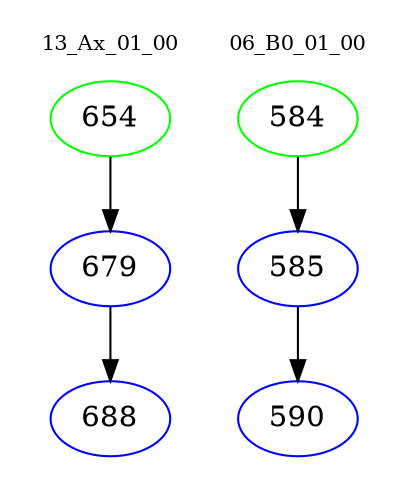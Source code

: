 digraph{
subgraph cluster_0 {
color = white
label = "13_Ax_01_00";
fontsize=10;
T0_654 [label="654", color="green"]
T0_654 -> T0_679 [color="black"]
T0_679 [label="679", color="blue"]
T0_679 -> T0_688 [color="black"]
T0_688 [label="688", color="blue"]
}
subgraph cluster_1 {
color = white
label = "06_B0_01_00";
fontsize=10;
T1_584 [label="584", color="green"]
T1_584 -> T1_585 [color="black"]
T1_585 [label="585", color="blue"]
T1_585 -> T1_590 [color="black"]
T1_590 [label="590", color="blue"]
}
}
